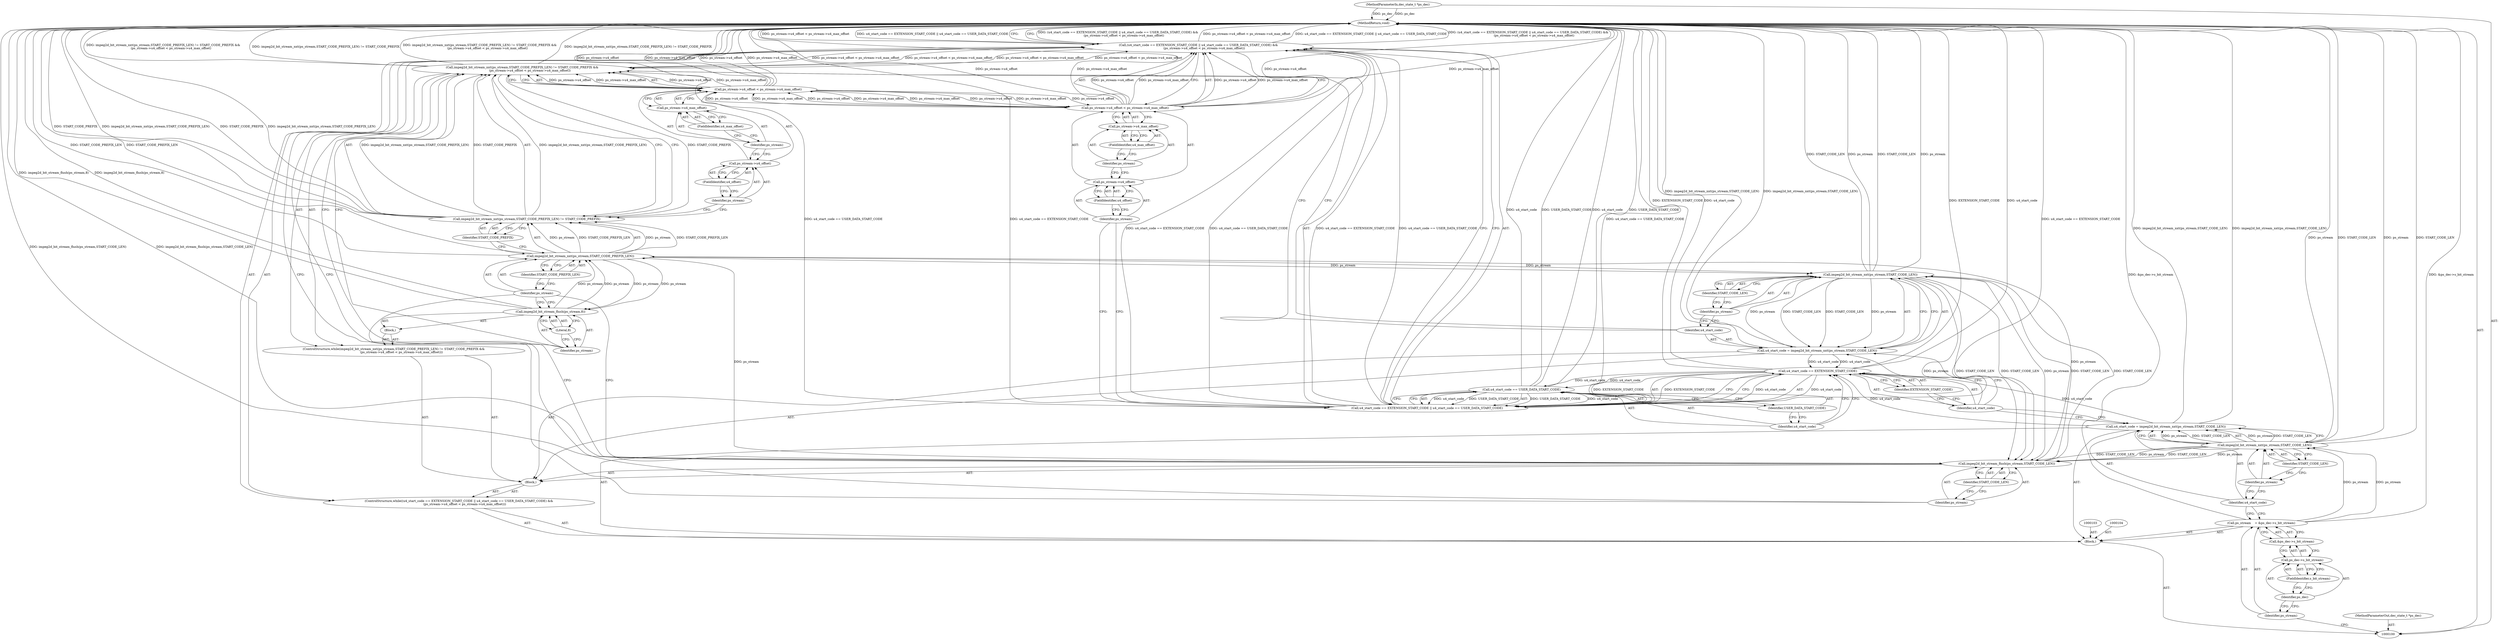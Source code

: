 digraph "0_Android_ffab15eb80630dc799eb410855c93525b75233c3_7" {
"1000159" [label="(MethodReturn,void)"];
"1000101" [label="(MethodParameterIn,dec_state_t *ps_dec)"];
"1000216" [label="(MethodParameterOut,dec_state_t *ps_dec)"];
"1000117" [label="(Call,(u4_start_code == EXTENSION_START_CODE || u4_start_code == USER_DATA_START_CODE) &&\n            (ps_stream->u4_offset < ps_stream->u4_max_offset))"];
"1000118" [label="(Call,u4_start_code == EXTENSION_START_CODE || u4_start_code == USER_DATA_START_CODE)"];
"1000119" [label="(Call,u4_start_code == EXTENSION_START_CODE)"];
"1000120" [label="(Identifier,u4_start_code)"];
"1000121" [label="(Identifier,EXTENSION_START_CODE)"];
"1000116" [label="(ControlStructure,while((u4_start_code == EXTENSION_START_CODE || u4_start_code == USER_DATA_START_CODE) &&\n            (ps_stream->u4_offset < ps_stream->u4_max_offset)))"];
"1000122" [label="(Call,u4_start_code == USER_DATA_START_CODE)"];
"1000123" [label="(Identifier,u4_start_code)"];
"1000124" [label="(Identifier,USER_DATA_START_CODE)"];
"1000125" [label="(Call,ps_stream->u4_offset < ps_stream->u4_max_offset)"];
"1000126" [label="(Call,ps_stream->u4_offset)"];
"1000127" [label="(Identifier,ps_stream)"];
"1000128" [label="(FieldIdentifier,u4_offset)"];
"1000129" [label="(Call,ps_stream->u4_max_offset)"];
"1000130" [label="(Identifier,ps_stream)"];
"1000131" [label="(FieldIdentifier,u4_max_offset)"];
"1000132" [label="(Block,)"];
"1000134" [label="(Identifier,ps_stream)"];
"1000135" [label="(Identifier,START_CODE_LEN)"];
"1000133" [label="(Call,impeg2d_bit_stream_flush(ps_stream,START_CODE_LEN))"];
"1000137" [label="(Call,impeg2d_bit_stream_nxt(ps_stream,START_CODE_PREFIX_LEN) != START_CODE_PREFIX &&\n                (ps_stream->u4_offset < ps_stream->u4_max_offset))"];
"1000138" [label="(Call,impeg2d_bit_stream_nxt(ps_stream,START_CODE_PREFIX_LEN) != START_CODE_PREFIX)"];
"1000139" [label="(Call,impeg2d_bit_stream_nxt(ps_stream,START_CODE_PREFIX_LEN))"];
"1000140" [label="(Identifier,ps_stream)"];
"1000141" [label="(Identifier,START_CODE_PREFIX_LEN)"];
"1000142" [label="(Identifier,START_CODE_PREFIX)"];
"1000136" [label="(ControlStructure,while(impeg2d_bit_stream_nxt(ps_stream,START_CODE_PREFIX_LEN) != START_CODE_PREFIX &&\n                (ps_stream->u4_offset < ps_stream->u4_max_offset)))"];
"1000143" [label="(Call,ps_stream->u4_offset < ps_stream->u4_max_offset)"];
"1000144" [label="(Call,ps_stream->u4_offset)"];
"1000145" [label="(Identifier,ps_stream)"];
"1000146" [label="(FieldIdentifier,u4_offset)"];
"1000147" [label="(Call,ps_stream->u4_max_offset)"];
"1000148" [label="(Identifier,ps_stream)"];
"1000149" [label="(FieldIdentifier,u4_max_offset)"];
"1000150" [label="(Block,)"];
"1000151" [label="(Call,impeg2d_bit_stream_flush(ps_stream,8))"];
"1000152" [label="(Identifier,ps_stream)"];
"1000153" [label="(Literal,8)"];
"1000156" [label="(Call,impeg2d_bit_stream_nxt(ps_stream,START_CODE_LEN))"];
"1000157" [label="(Identifier,ps_stream)"];
"1000158" [label="(Identifier,START_CODE_LEN)"];
"1000154" [label="(Call,u4_start_code = impeg2d_bit_stream_nxt(ps_stream,START_CODE_LEN))"];
"1000155" [label="(Identifier,u4_start_code)"];
"1000102" [label="(Block,)"];
"1000107" [label="(Call,&ps_dec->s_bit_stream)"];
"1000108" [label="(Call,ps_dec->s_bit_stream)"];
"1000109" [label="(Identifier,ps_dec)"];
"1000110" [label="(FieldIdentifier,s_bit_stream)"];
"1000105" [label="(Call,ps_stream    = &ps_dec->s_bit_stream)"];
"1000106" [label="(Identifier,ps_stream)"];
"1000113" [label="(Call,impeg2d_bit_stream_nxt(ps_stream,START_CODE_LEN))"];
"1000114" [label="(Identifier,ps_stream)"];
"1000111" [label="(Call,u4_start_code = impeg2d_bit_stream_nxt(ps_stream,START_CODE_LEN))"];
"1000112" [label="(Identifier,u4_start_code)"];
"1000115" [label="(Identifier,START_CODE_LEN)"];
"1000159" -> "1000100"  [label="AST: "];
"1000159" -> "1000117"  [label="CFG: "];
"1000117" -> "1000159"  [label="DDG: (u4_start_code == EXTENSION_START_CODE || u4_start_code == USER_DATA_START_CODE) &&\n            (ps_stream->u4_offset < ps_stream->u4_max_offset)"];
"1000117" -> "1000159"  [label="DDG: ps_stream->u4_offset < ps_stream->u4_max_offset"];
"1000117" -> "1000159"  [label="DDG: u4_start_code == EXTENSION_START_CODE || u4_start_code == USER_DATA_START_CODE"];
"1000125" -> "1000159"  [label="DDG: ps_stream->u4_offset"];
"1000125" -> "1000159"  [label="DDG: ps_stream->u4_max_offset"];
"1000138" -> "1000159"  [label="DDG: START_CODE_PREFIX"];
"1000138" -> "1000159"  [label="DDG: impeg2d_bit_stream_nxt(ps_stream,START_CODE_PREFIX_LEN)"];
"1000156" -> "1000159"  [label="DDG: ps_stream"];
"1000156" -> "1000159"  [label="DDG: START_CODE_LEN"];
"1000113" -> "1000159"  [label="DDG: ps_stream"];
"1000113" -> "1000159"  [label="DDG: START_CODE_LEN"];
"1000133" -> "1000159"  [label="DDG: impeg2d_bit_stream_flush(ps_stream,START_CODE_LEN)"];
"1000118" -> "1000159"  [label="DDG: u4_start_code == USER_DATA_START_CODE"];
"1000118" -> "1000159"  [label="DDG: u4_start_code == EXTENSION_START_CODE"];
"1000137" -> "1000159"  [label="DDG: impeg2d_bit_stream_nxt(ps_stream,START_CODE_PREFIX_LEN) != START_CODE_PREFIX &&\n                (ps_stream->u4_offset < ps_stream->u4_max_offset)"];
"1000137" -> "1000159"  [label="DDG: impeg2d_bit_stream_nxt(ps_stream,START_CODE_PREFIX_LEN) != START_CODE_PREFIX"];
"1000122" -> "1000159"  [label="DDG: USER_DATA_START_CODE"];
"1000122" -> "1000159"  [label="DDG: u4_start_code"];
"1000105" -> "1000159"  [label="DDG: &ps_dec->s_bit_stream"];
"1000151" -> "1000159"  [label="DDG: impeg2d_bit_stream_flush(ps_stream,8)"];
"1000139" -> "1000159"  [label="DDG: START_CODE_PREFIX_LEN"];
"1000143" -> "1000159"  [label="DDG: ps_stream->u4_offset"];
"1000143" -> "1000159"  [label="DDG: ps_stream->u4_max_offset"];
"1000119" -> "1000159"  [label="DDG: EXTENSION_START_CODE"];
"1000119" -> "1000159"  [label="DDG: u4_start_code"];
"1000111" -> "1000159"  [label="DDG: impeg2d_bit_stream_nxt(ps_stream,START_CODE_LEN)"];
"1000101" -> "1000159"  [label="DDG: ps_dec"];
"1000154" -> "1000159"  [label="DDG: impeg2d_bit_stream_nxt(ps_stream,START_CODE_LEN)"];
"1000101" -> "1000100"  [label="AST: "];
"1000101" -> "1000159"  [label="DDG: ps_dec"];
"1000216" -> "1000100"  [label="AST: "];
"1000117" -> "1000116"  [label="AST: "];
"1000117" -> "1000118"  [label="CFG: "];
"1000117" -> "1000125"  [label="CFG: "];
"1000118" -> "1000117"  [label="AST: "];
"1000125" -> "1000117"  [label="AST: "];
"1000134" -> "1000117"  [label="CFG: "];
"1000159" -> "1000117"  [label="CFG: "];
"1000117" -> "1000159"  [label="DDG: (u4_start_code == EXTENSION_START_CODE || u4_start_code == USER_DATA_START_CODE) &&\n            (ps_stream->u4_offset < ps_stream->u4_max_offset)"];
"1000117" -> "1000159"  [label="DDG: ps_stream->u4_offset < ps_stream->u4_max_offset"];
"1000117" -> "1000159"  [label="DDG: u4_start_code == EXTENSION_START_CODE || u4_start_code == USER_DATA_START_CODE"];
"1000118" -> "1000117"  [label="DDG: u4_start_code == EXTENSION_START_CODE"];
"1000118" -> "1000117"  [label="DDG: u4_start_code == USER_DATA_START_CODE"];
"1000137" -> "1000117"  [label="DDG: ps_stream->u4_offset < ps_stream->u4_max_offset"];
"1000125" -> "1000117"  [label="DDG: ps_stream->u4_offset"];
"1000125" -> "1000117"  [label="DDG: ps_stream->u4_max_offset"];
"1000117" -> "1000137"  [label="DDG: ps_stream->u4_offset < ps_stream->u4_max_offset"];
"1000118" -> "1000117"  [label="AST: "];
"1000118" -> "1000119"  [label="CFG: "];
"1000118" -> "1000122"  [label="CFG: "];
"1000119" -> "1000118"  [label="AST: "];
"1000122" -> "1000118"  [label="AST: "];
"1000127" -> "1000118"  [label="CFG: "];
"1000117" -> "1000118"  [label="CFG: "];
"1000118" -> "1000159"  [label="DDG: u4_start_code == USER_DATA_START_CODE"];
"1000118" -> "1000159"  [label="DDG: u4_start_code == EXTENSION_START_CODE"];
"1000118" -> "1000117"  [label="DDG: u4_start_code == EXTENSION_START_CODE"];
"1000118" -> "1000117"  [label="DDG: u4_start_code == USER_DATA_START_CODE"];
"1000119" -> "1000118"  [label="DDG: u4_start_code"];
"1000119" -> "1000118"  [label="DDG: EXTENSION_START_CODE"];
"1000122" -> "1000118"  [label="DDG: u4_start_code"];
"1000122" -> "1000118"  [label="DDG: USER_DATA_START_CODE"];
"1000119" -> "1000118"  [label="AST: "];
"1000119" -> "1000121"  [label="CFG: "];
"1000120" -> "1000119"  [label="AST: "];
"1000121" -> "1000119"  [label="AST: "];
"1000123" -> "1000119"  [label="CFG: "];
"1000118" -> "1000119"  [label="CFG: "];
"1000119" -> "1000159"  [label="DDG: EXTENSION_START_CODE"];
"1000119" -> "1000159"  [label="DDG: u4_start_code"];
"1000119" -> "1000118"  [label="DDG: u4_start_code"];
"1000119" -> "1000118"  [label="DDG: EXTENSION_START_CODE"];
"1000154" -> "1000119"  [label="DDG: u4_start_code"];
"1000111" -> "1000119"  [label="DDG: u4_start_code"];
"1000119" -> "1000122"  [label="DDG: u4_start_code"];
"1000120" -> "1000119"  [label="AST: "];
"1000120" -> "1000154"  [label="CFG: "];
"1000120" -> "1000111"  [label="CFG: "];
"1000121" -> "1000120"  [label="CFG: "];
"1000121" -> "1000119"  [label="AST: "];
"1000121" -> "1000120"  [label="CFG: "];
"1000119" -> "1000121"  [label="CFG: "];
"1000116" -> "1000102"  [label="AST: "];
"1000117" -> "1000116"  [label="AST: "];
"1000132" -> "1000116"  [label="AST: "];
"1000122" -> "1000118"  [label="AST: "];
"1000122" -> "1000124"  [label="CFG: "];
"1000123" -> "1000122"  [label="AST: "];
"1000124" -> "1000122"  [label="AST: "];
"1000118" -> "1000122"  [label="CFG: "];
"1000122" -> "1000159"  [label="DDG: USER_DATA_START_CODE"];
"1000122" -> "1000159"  [label="DDG: u4_start_code"];
"1000122" -> "1000118"  [label="DDG: u4_start_code"];
"1000122" -> "1000118"  [label="DDG: USER_DATA_START_CODE"];
"1000119" -> "1000122"  [label="DDG: u4_start_code"];
"1000123" -> "1000122"  [label="AST: "];
"1000123" -> "1000119"  [label="CFG: "];
"1000124" -> "1000123"  [label="CFG: "];
"1000124" -> "1000122"  [label="AST: "];
"1000124" -> "1000123"  [label="CFG: "];
"1000122" -> "1000124"  [label="CFG: "];
"1000125" -> "1000117"  [label="AST: "];
"1000125" -> "1000129"  [label="CFG: "];
"1000126" -> "1000125"  [label="AST: "];
"1000129" -> "1000125"  [label="AST: "];
"1000117" -> "1000125"  [label="CFG: "];
"1000125" -> "1000159"  [label="DDG: ps_stream->u4_offset"];
"1000125" -> "1000159"  [label="DDG: ps_stream->u4_max_offset"];
"1000125" -> "1000117"  [label="DDG: ps_stream->u4_offset"];
"1000125" -> "1000117"  [label="DDG: ps_stream->u4_max_offset"];
"1000143" -> "1000125"  [label="DDG: ps_stream->u4_offset"];
"1000143" -> "1000125"  [label="DDG: ps_stream->u4_max_offset"];
"1000125" -> "1000143"  [label="DDG: ps_stream->u4_offset"];
"1000125" -> "1000143"  [label="DDG: ps_stream->u4_max_offset"];
"1000126" -> "1000125"  [label="AST: "];
"1000126" -> "1000128"  [label="CFG: "];
"1000127" -> "1000126"  [label="AST: "];
"1000128" -> "1000126"  [label="AST: "];
"1000130" -> "1000126"  [label="CFG: "];
"1000127" -> "1000126"  [label="AST: "];
"1000127" -> "1000118"  [label="CFG: "];
"1000128" -> "1000127"  [label="CFG: "];
"1000128" -> "1000126"  [label="AST: "];
"1000128" -> "1000127"  [label="CFG: "];
"1000126" -> "1000128"  [label="CFG: "];
"1000129" -> "1000125"  [label="AST: "];
"1000129" -> "1000131"  [label="CFG: "];
"1000130" -> "1000129"  [label="AST: "];
"1000131" -> "1000129"  [label="AST: "];
"1000125" -> "1000129"  [label="CFG: "];
"1000130" -> "1000129"  [label="AST: "];
"1000130" -> "1000126"  [label="CFG: "];
"1000131" -> "1000130"  [label="CFG: "];
"1000131" -> "1000129"  [label="AST: "];
"1000131" -> "1000130"  [label="CFG: "];
"1000129" -> "1000131"  [label="CFG: "];
"1000132" -> "1000116"  [label="AST: "];
"1000133" -> "1000132"  [label="AST: "];
"1000136" -> "1000132"  [label="AST: "];
"1000154" -> "1000132"  [label="AST: "];
"1000134" -> "1000133"  [label="AST: "];
"1000134" -> "1000117"  [label="CFG: "];
"1000135" -> "1000134"  [label="CFG: "];
"1000135" -> "1000133"  [label="AST: "];
"1000135" -> "1000134"  [label="CFG: "];
"1000133" -> "1000135"  [label="CFG: "];
"1000133" -> "1000132"  [label="AST: "];
"1000133" -> "1000135"  [label="CFG: "];
"1000134" -> "1000133"  [label="AST: "];
"1000135" -> "1000133"  [label="AST: "];
"1000140" -> "1000133"  [label="CFG: "];
"1000133" -> "1000159"  [label="DDG: impeg2d_bit_stream_flush(ps_stream,START_CODE_LEN)"];
"1000156" -> "1000133"  [label="DDG: ps_stream"];
"1000156" -> "1000133"  [label="DDG: START_CODE_LEN"];
"1000113" -> "1000133"  [label="DDG: ps_stream"];
"1000113" -> "1000133"  [label="DDG: START_CODE_LEN"];
"1000133" -> "1000139"  [label="DDG: ps_stream"];
"1000133" -> "1000156"  [label="DDG: START_CODE_LEN"];
"1000137" -> "1000136"  [label="AST: "];
"1000137" -> "1000138"  [label="CFG: "];
"1000137" -> "1000143"  [label="CFG: "];
"1000138" -> "1000137"  [label="AST: "];
"1000143" -> "1000137"  [label="AST: "];
"1000152" -> "1000137"  [label="CFG: "];
"1000155" -> "1000137"  [label="CFG: "];
"1000137" -> "1000159"  [label="DDG: impeg2d_bit_stream_nxt(ps_stream,START_CODE_PREFIX_LEN) != START_CODE_PREFIX &&\n                (ps_stream->u4_offset < ps_stream->u4_max_offset)"];
"1000137" -> "1000159"  [label="DDG: impeg2d_bit_stream_nxt(ps_stream,START_CODE_PREFIX_LEN) != START_CODE_PREFIX"];
"1000137" -> "1000117"  [label="DDG: ps_stream->u4_offset < ps_stream->u4_max_offset"];
"1000138" -> "1000137"  [label="DDG: impeg2d_bit_stream_nxt(ps_stream,START_CODE_PREFIX_LEN)"];
"1000138" -> "1000137"  [label="DDG: START_CODE_PREFIX"];
"1000117" -> "1000137"  [label="DDG: ps_stream->u4_offset < ps_stream->u4_max_offset"];
"1000143" -> "1000137"  [label="DDG: ps_stream->u4_offset"];
"1000143" -> "1000137"  [label="DDG: ps_stream->u4_max_offset"];
"1000138" -> "1000137"  [label="AST: "];
"1000138" -> "1000142"  [label="CFG: "];
"1000139" -> "1000138"  [label="AST: "];
"1000142" -> "1000138"  [label="AST: "];
"1000145" -> "1000138"  [label="CFG: "];
"1000137" -> "1000138"  [label="CFG: "];
"1000138" -> "1000159"  [label="DDG: START_CODE_PREFIX"];
"1000138" -> "1000159"  [label="DDG: impeg2d_bit_stream_nxt(ps_stream,START_CODE_PREFIX_LEN)"];
"1000138" -> "1000137"  [label="DDG: impeg2d_bit_stream_nxt(ps_stream,START_CODE_PREFIX_LEN)"];
"1000138" -> "1000137"  [label="DDG: START_CODE_PREFIX"];
"1000139" -> "1000138"  [label="DDG: ps_stream"];
"1000139" -> "1000138"  [label="DDG: START_CODE_PREFIX_LEN"];
"1000139" -> "1000138"  [label="AST: "];
"1000139" -> "1000141"  [label="CFG: "];
"1000140" -> "1000139"  [label="AST: "];
"1000141" -> "1000139"  [label="AST: "];
"1000142" -> "1000139"  [label="CFG: "];
"1000139" -> "1000159"  [label="DDG: START_CODE_PREFIX_LEN"];
"1000139" -> "1000138"  [label="DDG: ps_stream"];
"1000139" -> "1000138"  [label="DDG: START_CODE_PREFIX_LEN"];
"1000151" -> "1000139"  [label="DDG: ps_stream"];
"1000133" -> "1000139"  [label="DDG: ps_stream"];
"1000139" -> "1000151"  [label="DDG: ps_stream"];
"1000139" -> "1000156"  [label="DDG: ps_stream"];
"1000140" -> "1000139"  [label="AST: "];
"1000140" -> "1000151"  [label="CFG: "];
"1000140" -> "1000133"  [label="CFG: "];
"1000141" -> "1000140"  [label="CFG: "];
"1000141" -> "1000139"  [label="AST: "];
"1000141" -> "1000140"  [label="CFG: "];
"1000139" -> "1000141"  [label="CFG: "];
"1000142" -> "1000138"  [label="AST: "];
"1000142" -> "1000139"  [label="CFG: "];
"1000138" -> "1000142"  [label="CFG: "];
"1000136" -> "1000132"  [label="AST: "];
"1000137" -> "1000136"  [label="AST: "];
"1000150" -> "1000136"  [label="AST: "];
"1000143" -> "1000137"  [label="AST: "];
"1000143" -> "1000147"  [label="CFG: "];
"1000144" -> "1000143"  [label="AST: "];
"1000147" -> "1000143"  [label="AST: "];
"1000137" -> "1000143"  [label="CFG: "];
"1000143" -> "1000159"  [label="DDG: ps_stream->u4_offset"];
"1000143" -> "1000159"  [label="DDG: ps_stream->u4_max_offset"];
"1000143" -> "1000125"  [label="DDG: ps_stream->u4_offset"];
"1000143" -> "1000125"  [label="DDG: ps_stream->u4_max_offset"];
"1000143" -> "1000137"  [label="DDG: ps_stream->u4_offset"];
"1000143" -> "1000137"  [label="DDG: ps_stream->u4_max_offset"];
"1000125" -> "1000143"  [label="DDG: ps_stream->u4_offset"];
"1000125" -> "1000143"  [label="DDG: ps_stream->u4_max_offset"];
"1000144" -> "1000143"  [label="AST: "];
"1000144" -> "1000146"  [label="CFG: "];
"1000145" -> "1000144"  [label="AST: "];
"1000146" -> "1000144"  [label="AST: "];
"1000148" -> "1000144"  [label="CFG: "];
"1000145" -> "1000144"  [label="AST: "];
"1000145" -> "1000138"  [label="CFG: "];
"1000146" -> "1000145"  [label="CFG: "];
"1000146" -> "1000144"  [label="AST: "];
"1000146" -> "1000145"  [label="CFG: "];
"1000144" -> "1000146"  [label="CFG: "];
"1000147" -> "1000143"  [label="AST: "];
"1000147" -> "1000149"  [label="CFG: "];
"1000148" -> "1000147"  [label="AST: "];
"1000149" -> "1000147"  [label="AST: "];
"1000143" -> "1000147"  [label="CFG: "];
"1000148" -> "1000147"  [label="AST: "];
"1000148" -> "1000144"  [label="CFG: "];
"1000149" -> "1000148"  [label="CFG: "];
"1000149" -> "1000147"  [label="AST: "];
"1000149" -> "1000148"  [label="CFG: "];
"1000147" -> "1000149"  [label="CFG: "];
"1000150" -> "1000136"  [label="AST: "];
"1000151" -> "1000150"  [label="AST: "];
"1000151" -> "1000150"  [label="AST: "];
"1000151" -> "1000153"  [label="CFG: "];
"1000152" -> "1000151"  [label="AST: "];
"1000153" -> "1000151"  [label="AST: "];
"1000140" -> "1000151"  [label="CFG: "];
"1000151" -> "1000159"  [label="DDG: impeg2d_bit_stream_flush(ps_stream,8)"];
"1000151" -> "1000139"  [label="DDG: ps_stream"];
"1000139" -> "1000151"  [label="DDG: ps_stream"];
"1000152" -> "1000151"  [label="AST: "];
"1000152" -> "1000137"  [label="CFG: "];
"1000153" -> "1000152"  [label="CFG: "];
"1000153" -> "1000151"  [label="AST: "];
"1000153" -> "1000152"  [label="CFG: "];
"1000151" -> "1000153"  [label="CFG: "];
"1000156" -> "1000154"  [label="AST: "];
"1000156" -> "1000158"  [label="CFG: "];
"1000157" -> "1000156"  [label="AST: "];
"1000158" -> "1000156"  [label="AST: "];
"1000154" -> "1000156"  [label="CFG: "];
"1000156" -> "1000159"  [label="DDG: ps_stream"];
"1000156" -> "1000159"  [label="DDG: START_CODE_LEN"];
"1000156" -> "1000133"  [label="DDG: ps_stream"];
"1000156" -> "1000133"  [label="DDG: START_CODE_LEN"];
"1000156" -> "1000154"  [label="DDG: ps_stream"];
"1000156" -> "1000154"  [label="DDG: START_CODE_LEN"];
"1000139" -> "1000156"  [label="DDG: ps_stream"];
"1000133" -> "1000156"  [label="DDG: START_CODE_LEN"];
"1000157" -> "1000156"  [label="AST: "];
"1000157" -> "1000155"  [label="CFG: "];
"1000158" -> "1000157"  [label="CFG: "];
"1000158" -> "1000156"  [label="AST: "];
"1000158" -> "1000157"  [label="CFG: "];
"1000156" -> "1000158"  [label="CFG: "];
"1000154" -> "1000132"  [label="AST: "];
"1000154" -> "1000156"  [label="CFG: "];
"1000155" -> "1000154"  [label="AST: "];
"1000156" -> "1000154"  [label="AST: "];
"1000120" -> "1000154"  [label="CFG: "];
"1000154" -> "1000159"  [label="DDG: impeg2d_bit_stream_nxt(ps_stream,START_CODE_LEN)"];
"1000154" -> "1000119"  [label="DDG: u4_start_code"];
"1000156" -> "1000154"  [label="DDG: ps_stream"];
"1000156" -> "1000154"  [label="DDG: START_CODE_LEN"];
"1000155" -> "1000154"  [label="AST: "];
"1000155" -> "1000137"  [label="CFG: "];
"1000157" -> "1000155"  [label="CFG: "];
"1000102" -> "1000100"  [label="AST: "];
"1000103" -> "1000102"  [label="AST: "];
"1000104" -> "1000102"  [label="AST: "];
"1000105" -> "1000102"  [label="AST: "];
"1000111" -> "1000102"  [label="AST: "];
"1000116" -> "1000102"  [label="AST: "];
"1000107" -> "1000105"  [label="AST: "];
"1000107" -> "1000108"  [label="CFG: "];
"1000108" -> "1000107"  [label="AST: "];
"1000105" -> "1000107"  [label="CFG: "];
"1000108" -> "1000107"  [label="AST: "];
"1000108" -> "1000110"  [label="CFG: "];
"1000109" -> "1000108"  [label="AST: "];
"1000110" -> "1000108"  [label="AST: "];
"1000107" -> "1000108"  [label="CFG: "];
"1000109" -> "1000108"  [label="AST: "];
"1000109" -> "1000106"  [label="CFG: "];
"1000110" -> "1000109"  [label="CFG: "];
"1000110" -> "1000108"  [label="AST: "];
"1000110" -> "1000109"  [label="CFG: "];
"1000108" -> "1000110"  [label="CFG: "];
"1000105" -> "1000102"  [label="AST: "];
"1000105" -> "1000107"  [label="CFG: "];
"1000106" -> "1000105"  [label="AST: "];
"1000107" -> "1000105"  [label="AST: "];
"1000112" -> "1000105"  [label="CFG: "];
"1000105" -> "1000159"  [label="DDG: &ps_dec->s_bit_stream"];
"1000105" -> "1000113"  [label="DDG: ps_stream"];
"1000106" -> "1000105"  [label="AST: "];
"1000106" -> "1000100"  [label="CFG: "];
"1000109" -> "1000106"  [label="CFG: "];
"1000113" -> "1000111"  [label="AST: "];
"1000113" -> "1000115"  [label="CFG: "];
"1000114" -> "1000113"  [label="AST: "];
"1000115" -> "1000113"  [label="AST: "];
"1000111" -> "1000113"  [label="CFG: "];
"1000113" -> "1000159"  [label="DDG: ps_stream"];
"1000113" -> "1000159"  [label="DDG: START_CODE_LEN"];
"1000113" -> "1000111"  [label="DDG: ps_stream"];
"1000113" -> "1000111"  [label="DDG: START_CODE_LEN"];
"1000105" -> "1000113"  [label="DDG: ps_stream"];
"1000113" -> "1000133"  [label="DDG: ps_stream"];
"1000113" -> "1000133"  [label="DDG: START_CODE_LEN"];
"1000114" -> "1000113"  [label="AST: "];
"1000114" -> "1000112"  [label="CFG: "];
"1000115" -> "1000114"  [label="CFG: "];
"1000111" -> "1000102"  [label="AST: "];
"1000111" -> "1000113"  [label="CFG: "];
"1000112" -> "1000111"  [label="AST: "];
"1000113" -> "1000111"  [label="AST: "];
"1000120" -> "1000111"  [label="CFG: "];
"1000111" -> "1000159"  [label="DDG: impeg2d_bit_stream_nxt(ps_stream,START_CODE_LEN)"];
"1000113" -> "1000111"  [label="DDG: ps_stream"];
"1000113" -> "1000111"  [label="DDG: START_CODE_LEN"];
"1000111" -> "1000119"  [label="DDG: u4_start_code"];
"1000112" -> "1000111"  [label="AST: "];
"1000112" -> "1000105"  [label="CFG: "];
"1000114" -> "1000112"  [label="CFG: "];
"1000115" -> "1000113"  [label="AST: "];
"1000115" -> "1000114"  [label="CFG: "];
"1000113" -> "1000115"  [label="CFG: "];
}
